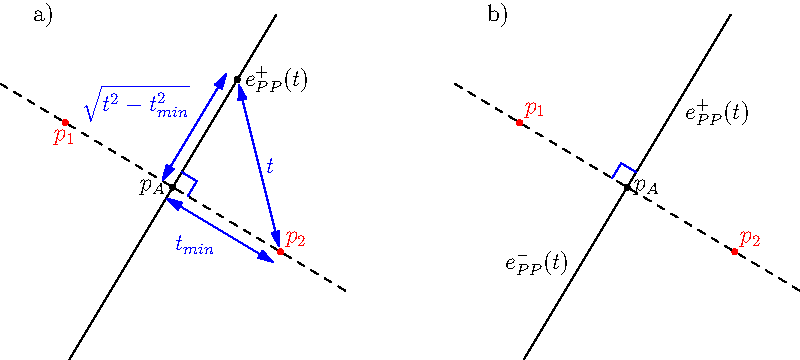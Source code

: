 
// OpenVoronoi documentation
// asymptote source file for 
// point-point edge figure

import geometry;

// two point-sites
pair p1=(-0.5,0.5);
pair p2=(0.5,-0.1);

// the apex point
pair pa = 0.5*(p1+p2);

// dx = +1
// dy = -0.6
// so normal is
// dx = +0.6
// dy = 1
size(400,200);

pair n1 = (+0.6, 1);
pair pos_edge = pa+0.8*n1;
pair neg_edge = pa-0.8*n1;

picture pic1;
real size1=180;
size(pic1,size1);
label(pic1,"a)" ,(-0.6,1) ,   black);


draw(pic1,interp(p1,p2,-0.3)--interp(p1,p2,1.3),dashed); 

draw(pic1,  pa--pos_edge ); 
draw(pic1,  pa--neg_edge ); 

perpendicular(pic1, pa,SE,pa--pos_edge,blue);

pair ep = pa + 0.5*n1;
dot(pic1,"$e_{PP}^{+}(t)$" ,ep ,   black);

draw(pic1,  p2--ep, blue, Arrows, PenMargin(5,5) ); 

label(pic1, "$t$", p2--ep ,E , blue);
// label(pic1, "$t_{min}$", p2--pa , S);

// the t_min arrow
real ofs=0.05;
draw(pic1, p2-ofs*n1--pa-ofs*n1,blue,Arrows,PenMargins);
label(pic1, "$t_{min}$", p2-ofs*n1--pa-ofs*n1 , SW, blue);

// the sqrt arrow
pair t1 = (-1,+0.6);
draw(pic1, pa+ofs*t1--ep+ofs*t1,blue,Arrows,PenMargins);
label(pic1, "${\sqrt{t^2-t_{min}^2}}$", pa+ofs*t1--ep+ofs*t1 , NW, blue);


dot(pic1,"$p_1$" ,p1 , S,  red);
dot(pic1,"$p_2$" ,p2 ,NE,red);
dot(pic1,"$p_A$" ,pa , W,  black);


// second picture
picture pic2;
real size2=180;
size(pic2,size2);

label(pic2,"b)" ,(-0.6,1) ,   black);
draw(pic2,interp(p1,p2,-0.3)--interp(p1,p2,1.3),dashed); 

draw(pic2, "$e_{PP}^{+}(t)$" , pa--pos_edge ); 
draw(pic2, "$e_{PP}^{-}(t)$" , pa--neg_edge ); 

perpendicular(pic2, pa,NE,pa--pos_edge,blue);

dot(pic2,"$p_1$" ,p1 , NE,  red);
dot(pic2,"$p_2$" ,p2 ,NE,red);
dot(pic2,"$p_A$" ,pa ,   black);

add( pic1.fit(),(0,0), W);
add( pic2.fit(),(200,0), E);
